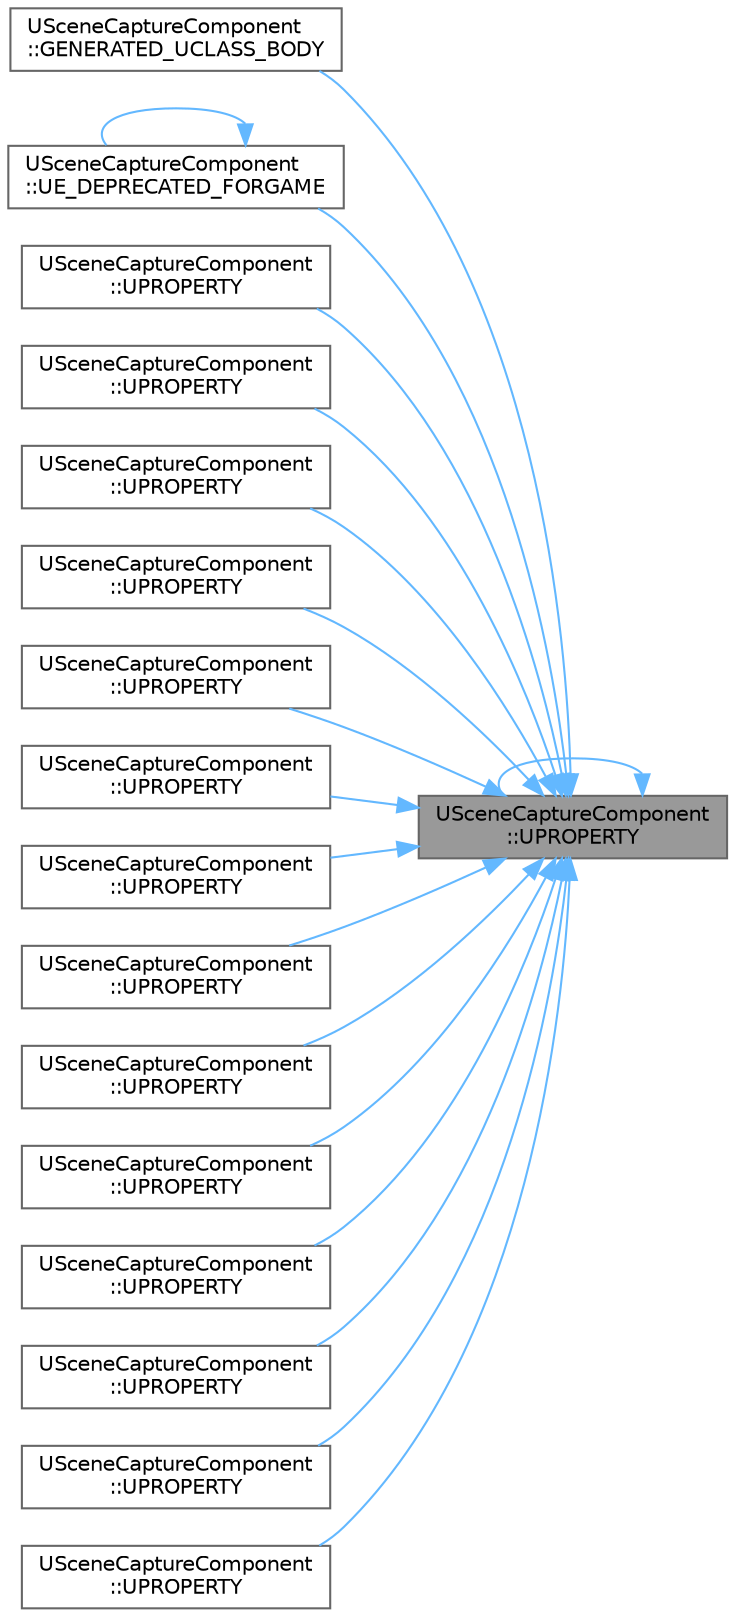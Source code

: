 digraph "USceneCaptureComponent::UPROPERTY"
{
 // INTERACTIVE_SVG=YES
 // LATEX_PDF_SIZE
  bgcolor="transparent";
  edge [fontname=Helvetica,fontsize=10,labelfontname=Helvetica,labelfontsize=10];
  node [fontname=Helvetica,fontsize=10,shape=box,height=0.2,width=0.4];
  rankdir="RL";
  Node1 [id="Node000001",label="USceneCaptureComponent\l::UPROPERTY",height=0.2,width=0.4,color="gray40", fillcolor="grey60", style="filled", fontcolor="black",tooltip=" "];
  Node1 -> Node2 [id="edge1_Node000001_Node000002",dir="back",color="steelblue1",style="solid",tooltip=" "];
  Node2 [id="Node000002",label="USceneCaptureComponent\l::GENERATED_UCLASS_BODY",height=0.2,width=0.4,color="grey40", fillcolor="white", style="filled",URL="$d4/d1f/classUSceneCaptureComponent.html#aafce9a6bfd212ee6fcce52052241eb7e",tooltip="Controls what primitives get rendered into the scene capture."];
  Node1 -> Node3 [id="edge2_Node000001_Node000003",dir="back",color="steelblue1",style="solid",tooltip=" "];
  Node3 [id="Node000003",label="USceneCaptureComponent\l::UE_DEPRECATED_FORGAME",height=0.2,width=0.4,color="grey40", fillcolor="white", style="filled",URL="$d4/d1f/classUSceneCaptureComponent.html#a264470c7a6a603ad67151621d99f7ef9",tooltip="ShowFlags for the SceneCapture's ViewFamily, to control rendering settings for this view."];
  Node3 -> Node3 [id="edge3_Node000003_Node000003",dir="back",color="steelblue1",style="solid",tooltip=" "];
  Node1 -> Node4 [id="edge4_Node000001_Node000004",dir="back",color="steelblue1",style="solid",tooltip=" "];
  Node4 [id="Node000004",label="USceneCaptureComponent\l::UPROPERTY",height=0.2,width=0.4,color="grey40", fillcolor="white", style="filled",URL="$d4/d1f/classUSceneCaptureComponent.html#a015b3008875a32214c793d90110fcaae",tooltip="Scales the distance used by LOD."];
  Node1 -> Node5 [id="edge5_Node000001_Node000005",dir="back",color="steelblue1",style="solid",tooltip=" "];
  Node5 [id="Node000005",label="USceneCaptureComponent\l::UPROPERTY",height=0.2,width=0.4,color="grey40", fillcolor="white", style="filled",URL="$d4/d1f/classUSceneCaptureComponent.html#a28017f6f3fa8430e1bd08c439b9b6477",tooltip="Whether to use ray tracing for this capture."];
  Node1 -> Node6 [id="edge6_Node000001_Node000006",dir="back",color="steelblue1",style="solid",tooltip=" "];
  Node6 [id="Node000006",label="USceneCaptureComponent\l::UPROPERTY",height=0.2,width=0.4,color="grey40", fillcolor="white", style="filled",URL="$d4/d1f/classUSceneCaptureComponent.html#a36adae784e50533e4afbb027a625c8f7",tooltip="Parameter name of the first element of the transform in the CollectionTransform Material Parameter Co..."];
  Node1 -> Node7 [id="edge7_Node000001_Node000007",dir="back",color="steelblue1",style="solid",tooltip=" "];
  Node7 [id="Node000007",label="USceneCaptureComponent\l::UPROPERTY",height=0.2,width=0.4,color="grey40", fillcolor="white", style="filled",URL="$d4/d1f/classUSceneCaptureComponent.html#aa10968c8edd397571e99b5b2e93c4302",tooltip="Parameter name of the first element of the transform in the CollectionTransform Material Parameter Co..."];
  Node1 -> Node8 [id="edge8_Node000001_Node000008",dir="back",color="steelblue1",style="solid",tooltip=" "];
  Node8 [id="Node000008",label="USceneCaptureComponent\l::UPROPERTY",height=0.2,width=0.4,color="grey40", fillcolor="white", style="filled",URL="$d4/d1f/classUSceneCaptureComponent.html#a58cbc2fc7b38782218c01e31f6dcb730",tooltip="Name of the profiling event."];
  Node1 -> Node9 [id="edge9_Node000001_Node000009",dir="back",color="steelblue1",style="solid",tooltip=" "];
  Node9 [id="Node000009",label="USceneCaptureComponent\l::UPROPERTY",height=0.2,width=0.4,color="grey40", fillcolor="white", style="filled",URL="$d4/d1f/classUSceneCaptureComponent.html#a8cd346d124e8ec01650c10f2935ffc35",tooltip="View / light masking support."];
  Node1 -> Node10 [id="edge10_Node000001_Node000010",dir="back",color="steelblue1",style="solid",tooltip=" "];
  Node10 [id="Node000010",label="USceneCaptureComponent\l::UPROPERTY",height=0.2,width=0.4,color="grey40", fillcolor="white", style="filled",URL="$d4/d1f/classUSceneCaptureComponent.html#a3cc1e2f4fb51eabe10e8bbad6f82933c",tooltip="Capture priority within the frame to sort scene capture on GPU to resolve interdependencies between m..."];
  Node1 -> Node11 [id="edge11_Node000001_Node000011",dir="back",color="steelblue1",style="solid",tooltip=" "];
  Node11 [id="Node000011",label="USceneCaptureComponent\l::UPROPERTY",height=0.2,width=0.4,color="grey40", fillcolor="white", style="filled",URL="$d4/d1f/classUSceneCaptureComponent.html#a049f2cbb9a38f99da0c53cc821c2cfd3",tooltip="The actors to hide in the scene capture."];
  Node1 -> Node12 [id="edge12_Node000001_Node000012",dir="back",color="steelblue1",style="solid",tooltip=" "];
  Node12 [id="Node000012",label="USceneCaptureComponent\l::UPROPERTY",height=0.2,width=0.4,color="grey40", fillcolor="white", style="filled",URL="$d4/d1f/classUSceneCaptureComponent.html#a0c7c8ffe4e33f882ae755debc74e9615",tooltip="The only actors to be rendered by this scene capture, if PrimitiveRenderMode is set to UseShowOnlyLis..."];
  Node1 -> Node13 [id="edge13_Node000001_Node000013",dir="back",color="steelblue1",style="solid",tooltip=" "];
  Node13 [id="Node000013",label="USceneCaptureComponent\l::UPROPERTY",height=0.2,width=0.4,color="grey40", fillcolor="white", style="filled",URL="$d4/d1f/classUSceneCaptureComponent.html#ab0072792445de28b0d6953690ed3c554",tooltip="The components won't rendered by current component."];
  Node1 -> Node14 [id="edge14_Node000001_Node000014",dir="back",color="steelblue1",style="solid",tooltip=" "];
  Node14 [id="Node000014",label="USceneCaptureComponent\l::UPROPERTY",height=0.2,width=0.4,color="grey40", fillcolor="white", style="filled",URL="$d4/d1f/classUSceneCaptureComponent.html#a8d75801c88a3c952ccdb00172c1ee665",tooltip="The only components to be rendered by this scene capture, if PrimitiveRenderMode is set to UseShowOnl..."];
  Node1 -> Node15 [id="edge15_Node000001_Node000015",dir="back",color="steelblue1",style="solid",tooltip=" "];
  Node15 [id="Node000015",label="USceneCaptureComponent\l::UPROPERTY",height=0.2,width=0.4,color="grey40", fillcolor="white", style="filled",URL="$d4/d1f/classUSceneCaptureComponent.html#ae4052a950bc3eb2bc02946acbce1db1b",tooltip="Store WorldToLocal and/or Projection matrices (2D capture only) to a Material Parameter Collection on..."];
  Node1 -> Node16 [id="edge16_Node000001_Node000016",dir="back",color="steelblue1",style="solid",tooltip=" "];
  Node16 [id="Node000016",label="USceneCaptureComponent\l::UPROPERTY",height=0.2,width=0.4,color="grey40", fillcolor="white", style="filled",URL="$d4/d1f/classUSceneCaptureComponent.html#a716c2304b08cc980bf9d8d61ad3c5fee",tooltip="Whether this capture should be excluded from tracking scene texture extents."];
  Node1 -> Node17 [id="edge17_Node000001_Node000017",dir="back",color="steelblue1",style="solid",tooltip=" "];
  Node17 [id="Node000017",label="USceneCaptureComponent\l::UPROPERTY",height=0.2,width=0.4,color="grey40", fillcolor="white", style="filled",URL="$d4/d1f/classUSceneCaptureComponent.html#a4c7bbf17e1b90a8f83e3ed20634e108d",tooltip="if > 0, sets a maximum render distance override."];
  Node1 -> Node1 [id="edge18_Node000001_Node000001",dir="back",color="steelblue1",style="solid",tooltip=" "];
}
